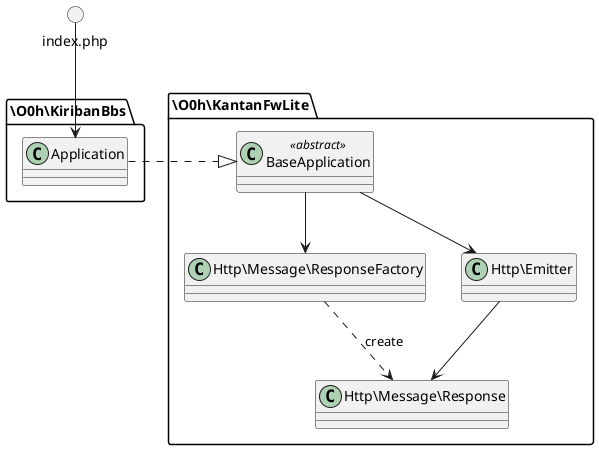 Bob -> Alice : hello
@startuml
circle "index.php" as index
package \O0h\KiribanBbs {
    class Application
}
package \O0h\KantanFwLite {
    class BaseApplication <<abstract>>
    class Http\Message\Response
    class Http\Message\ResponseFactory
    class Http\Emitter
}

index --> Application
Application .|> BaseApplication
BaseApplication --> Http\Message\ResponseFactory
Http\Message\ResponseFactory ..> Http\Message\Response: create
BaseApplication --> Http\Emitter
Http\Emitter --> Http\Message\Response

@enduml


@startuml
participant "index.php" as index
box "App"
participant Application
end box
box "FW"
participant BaseApplication
participant Response
participant Emitter
end box
[-> index: http request
index -> Application: 呼び出し
Application -> BaseApplication: parentに実処理を委譲
BaseApplication -> Response **:生成
return
BaseApplication -> Emitter: 結果の出力
note over Response,Emitter
Emitterは
Responseオブジェクトを受け取って、
その内容から
HTTP レスポンスを組み立て・出力する
end note
Emitter ->]: http response
@enduml


@startuml
package \Psr\Http\Message {
    interface MessageInterface
    interface RequestInterface
    interface ResponseInterface
    interface ServerRequestInterface
}
MessageInterface <|--  RequestInterface
MessageInterface <|--  ResponseInterface
MessageInterface <|--  ServerRequestInterface
@enduml